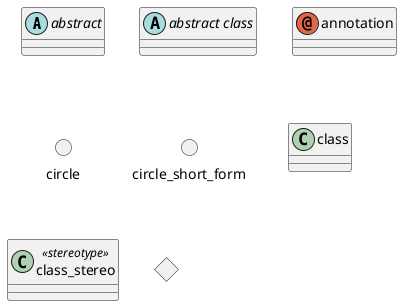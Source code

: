 @startuml TEST_CLASS
/' Class Diagrams 
with PlantUml '/

'===== PARAMS ====='

'====> Declaring element

abstract abstract
abstract class "abstract class"
annotation annotation
circle circle
() circle_short_form
class class
class class_stereo <<stereotype>>
diamond diamond


'====> Relations between classes

/'
Class01 <|-- Class02
Class03 *-- Class04
Class05 o-- Class06
Class07 .. Class08
Class09 -- Class10

'/

'====> Label on relations
/'
Class01 "1" *-- "many" Class02 : contains
Class03 o-- Class04 : aggregation
Class05 --> "1" Class06
'/

'====> Adding methods
/'
Object <|-- ArrayList
Object : equals()
ArrayList : Object[] elementData
ArrayList : size()
'/
@enduml